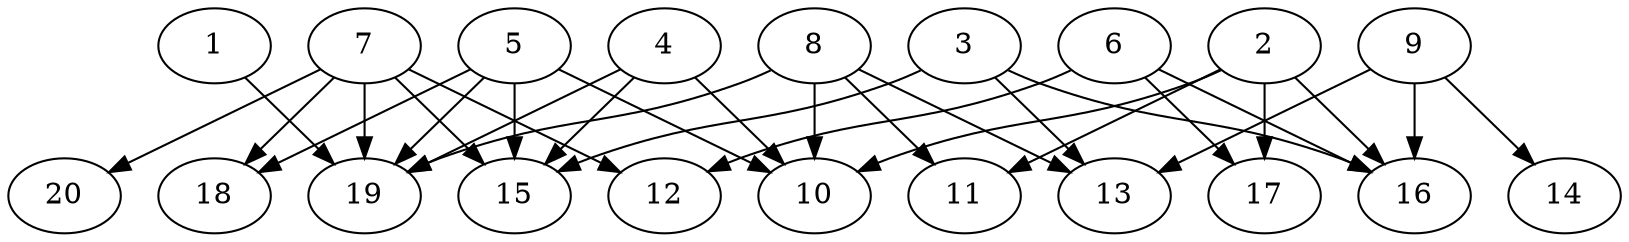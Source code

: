 // DAG automatically generated by daggen at Wed Jul 24 21:27:05 2019
// ./daggen --dot -n 20 --ccr 0.5 --fat 0.7 --regular 0.5 --density 0.5 --mindata 5242880 --maxdata 52428800 
digraph G {
  1 [size="36427776", alpha="0.06", expect_size="18213888"] 
  1 -> 19 [size ="18213888"]
  2 [size="80422912", alpha="0.06", expect_size="40211456"] 
  2 -> 10 [size ="40211456"]
  2 -> 11 [size ="40211456"]
  2 -> 16 [size ="40211456"]
  2 -> 17 [size ="40211456"]
  3 [size="38359040", alpha="0.17", expect_size="19179520"] 
  3 -> 13 [size ="19179520"]
  3 -> 15 [size ="19179520"]
  3 -> 16 [size ="19179520"]
  4 [size="84858880", alpha="0.18", expect_size="42429440"] 
  4 -> 10 [size ="42429440"]
  4 -> 15 [size ="42429440"]
  4 -> 19 [size ="42429440"]
  5 [size="44277760", alpha="0.00", expect_size="22138880"] 
  5 -> 10 [size ="22138880"]
  5 -> 15 [size ="22138880"]
  5 -> 18 [size ="22138880"]
  5 -> 19 [size ="22138880"]
  6 [size="32368640", alpha="0.12", expect_size="16184320"] 
  6 -> 12 [size ="16184320"]
  6 -> 16 [size ="16184320"]
  6 -> 17 [size ="16184320"]
  7 [size="17657856", alpha="0.05", expect_size="8828928"] 
  7 -> 12 [size ="8828928"]
  7 -> 15 [size ="8828928"]
  7 -> 18 [size ="8828928"]
  7 -> 19 [size ="8828928"]
  7 -> 20 [size ="8828928"]
  8 [size="64159744", alpha="0.03", expect_size="32079872"] 
  8 -> 10 [size ="32079872"]
  8 -> 11 [size ="32079872"]
  8 -> 13 [size ="32079872"]
  8 -> 19 [size ="32079872"]
  9 [size="41615360", alpha="0.08", expect_size="20807680"] 
  9 -> 13 [size ="20807680"]
  9 -> 14 [size ="20807680"]
  9 -> 16 [size ="20807680"]
  10 [size="95100928", alpha="0.01", expect_size="47550464"] 
  11 [size="86564864", alpha="0.17", expect_size="43282432"] 
  12 [size="21880832", alpha="0.07", expect_size="10940416"] 
  13 [size="48150528", alpha="0.07", expect_size="24075264"] 
  14 [size="35434496", alpha="0.06", expect_size="17717248"] 
  15 [size="25241600", alpha="0.12", expect_size="12620800"] 
  16 [size="26030080", alpha="0.15", expect_size="13015040"] 
  17 [size="84363264", alpha="0.14", expect_size="42181632"] 
  18 [size="13346816", alpha="0.14", expect_size="6673408"] 
  19 [size="26783744", alpha="0.19", expect_size="13391872"] 
  20 [size="64675840", alpha="0.09", expect_size="32337920"] 
}

